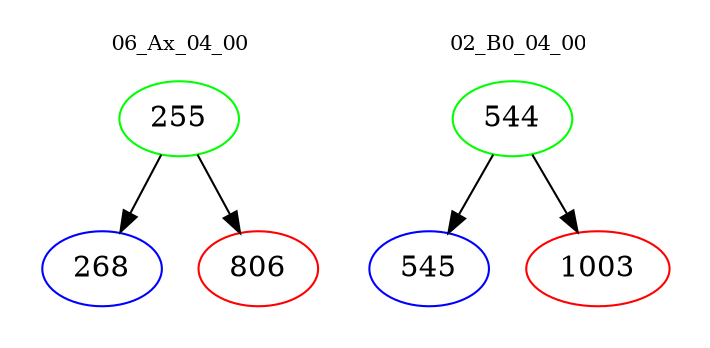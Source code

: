 digraph{
subgraph cluster_0 {
color = white
label = "06_Ax_04_00";
fontsize=10;
T0_255 [label="255", color="green"]
T0_255 -> T0_268 [color="black"]
T0_268 [label="268", color="blue"]
T0_255 -> T0_806 [color="black"]
T0_806 [label="806", color="red"]
}
subgraph cluster_1 {
color = white
label = "02_B0_04_00";
fontsize=10;
T1_544 [label="544", color="green"]
T1_544 -> T1_545 [color="black"]
T1_545 [label="545", color="blue"]
T1_544 -> T1_1003 [color="black"]
T1_1003 [label="1003", color="red"]
}
}
